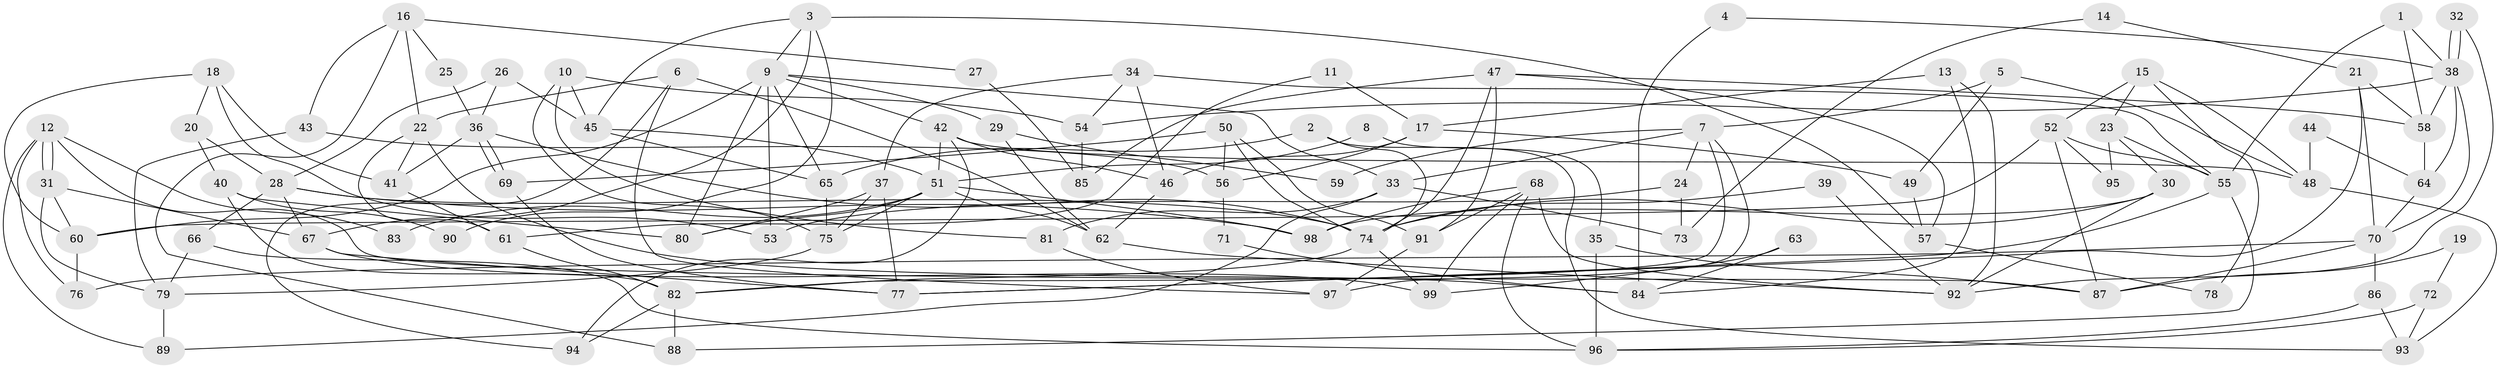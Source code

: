 // Generated by graph-tools (version 1.1) at 2025/02/03/09/25 03:02:02]
// undirected, 99 vertices, 198 edges
graph export_dot {
graph [start="1"]
  node [color=gray90,style=filled];
  1;
  2;
  3;
  4;
  5;
  6;
  7;
  8;
  9;
  10;
  11;
  12;
  13;
  14;
  15;
  16;
  17;
  18;
  19;
  20;
  21;
  22;
  23;
  24;
  25;
  26;
  27;
  28;
  29;
  30;
  31;
  32;
  33;
  34;
  35;
  36;
  37;
  38;
  39;
  40;
  41;
  42;
  43;
  44;
  45;
  46;
  47;
  48;
  49;
  50;
  51;
  52;
  53;
  54;
  55;
  56;
  57;
  58;
  59;
  60;
  61;
  62;
  63;
  64;
  65;
  66;
  67;
  68;
  69;
  70;
  71;
  72;
  73;
  74;
  75;
  76;
  77;
  78;
  79;
  80;
  81;
  82;
  83;
  84;
  85;
  86;
  87;
  88;
  89;
  90;
  91;
  92;
  93;
  94;
  95;
  96;
  97;
  98;
  99;
  1 -- 58;
  1 -- 38;
  1 -- 55;
  2 -- 74;
  2 -- 65;
  2 -- 93;
  3 -- 45;
  3 -- 9;
  3 -- 57;
  3 -- 67;
  3 -- 90;
  4 -- 84;
  4 -- 38;
  5 -- 7;
  5 -- 48;
  5 -- 49;
  6 -- 62;
  6 -- 97;
  6 -- 22;
  6 -- 94;
  7 -- 97;
  7 -- 82;
  7 -- 24;
  7 -- 33;
  7 -- 59;
  8 -- 35;
  8 -- 51;
  9 -- 80;
  9 -- 42;
  9 -- 29;
  9 -- 33;
  9 -- 53;
  9 -- 60;
  9 -- 65;
  10 -- 54;
  10 -- 45;
  10 -- 75;
  10 -- 81;
  11 -- 17;
  11 -- 61;
  12 -- 31;
  12 -- 31;
  12 -- 87;
  12 -- 76;
  12 -- 83;
  12 -- 89;
  13 -- 17;
  13 -- 92;
  13 -- 84;
  14 -- 21;
  14 -- 73;
  15 -- 52;
  15 -- 23;
  15 -- 48;
  15 -- 78;
  16 -- 88;
  16 -- 22;
  16 -- 25;
  16 -- 27;
  16 -- 43;
  17 -- 46;
  17 -- 56;
  17 -- 49;
  18 -- 41;
  18 -- 60;
  18 -- 20;
  18 -- 53;
  19 -- 72;
  19 -- 87;
  20 -- 28;
  20 -- 40;
  21 -- 58;
  21 -- 70;
  21 -- 77;
  22 -- 41;
  22 -- 61;
  22 -- 84;
  23 -- 55;
  23 -- 30;
  23 -- 95;
  24 -- 53;
  24 -- 73;
  25 -- 36;
  26 -- 36;
  26 -- 45;
  26 -- 28;
  27 -- 85;
  28 -- 74;
  28 -- 66;
  28 -- 67;
  28 -- 98;
  29 -- 62;
  29 -- 59;
  30 -- 98;
  30 -- 74;
  30 -- 92;
  31 -- 67;
  31 -- 60;
  31 -- 79;
  32 -- 38;
  32 -- 38;
  32 -- 92;
  33 -- 73;
  33 -- 81;
  33 -- 89;
  34 -- 55;
  34 -- 37;
  34 -- 46;
  34 -- 54;
  35 -- 87;
  35 -- 96;
  36 -- 74;
  36 -- 69;
  36 -- 69;
  36 -- 41;
  37 -- 77;
  37 -- 75;
  37 -- 80;
  38 -- 64;
  38 -- 54;
  38 -- 58;
  38 -- 70;
  39 -- 74;
  39 -- 92;
  40 -- 80;
  40 -- 82;
  40 -- 90;
  41 -- 61;
  42 -- 94;
  42 -- 51;
  42 -- 46;
  42 -- 48;
  43 -- 79;
  43 -- 56;
  44 -- 48;
  44 -- 64;
  45 -- 51;
  45 -- 65;
  46 -- 62;
  47 -- 91;
  47 -- 57;
  47 -- 58;
  47 -- 74;
  47 -- 85;
  48 -- 93;
  49 -- 57;
  50 -- 74;
  50 -- 69;
  50 -- 56;
  50 -- 91;
  51 -- 62;
  51 -- 75;
  51 -- 80;
  51 -- 83;
  51 -- 98;
  52 -- 55;
  52 -- 60;
  52 -- 87;
  52 -- 95;
  54 -- 85;
  55 -- 77;
  55 -- 88;
  56 -- 71;
  57 -- 78;
  58 -- 64;
  60 -- 76;
  61 -- 82;
  62 -- 92;
  63 -- 84;
  63 -- 99;
  64 -- 70;
  65 -- 75;
  66 -- 79;
  66 -- 96;
  67 -- 77;
  67 -- 99;
  68 -- 98;
  68 -- 96;
  68 -- 91;
  68 -- 92;
  68 -- 99;
  69 -- 77;
  70 -- 76;
  70 -- 86;
  70 -- 87;
  71 -- 84;
  72 -- 96;
  72 -- 93;
  74 -- 99;
  74 -- 82;
  75 -- 79;
  79 -- 89;
  81 -- 97;
  82 -- 88;
  82 -- 94;
  86 -- 93;
  86 -- 96;
  91 -- 97;
}
